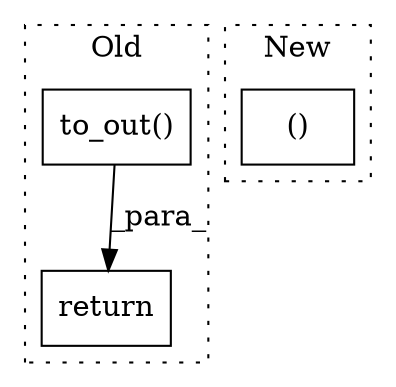 digraph G {
subgraph cluster0 {
1 [label="to_out()" a="75" s="2399,2414" l="12,1" shape="box"];
3 [label="return" a="93" s="2392" l="7" shape="box"];
label = "Old";
style="dotted";
}
subgraph cluster1 {
2 [label="()" a="54" s="2077" l="6" shape="box"];
label = "New";
style="dotted";
}
1 -> 3 [label="_para_"];
}